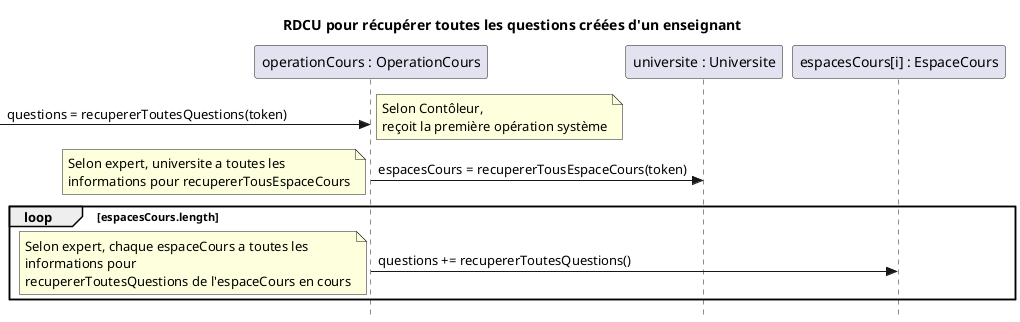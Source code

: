 @startuml recupererTouteQuestion
skinparam style strictuml
skinparam defaultfontname Verdana
title RDCU pour récupérer toutes les questions créées d'un enseignant
participant "operationCours : OperationCours" as opCours
participant "universite : Universite" as universite
participant "espacesCours[i] : EspaceCours" as cours

->opCours : questions = recupererToutesQuestions(token)
note left : Selon Contôleur,\nreçoit la première opération système
opCours -> universite : espacesCours = recupererTousEspaceCours(token)
note left : Selon expert, universite a toutes les\ninformations pour recupererTousEspaceCours
loop espacesCours.length
opCours -> cours : questions += recupererToutesQuestions()
note left : Selon expert, chaque espaceCours a toutes les\ninformations pour\nrecupererToutesQuestions de l'espaceCours en cours
end
@enduml

@startuml recupererUneQuestion
skinparam style strictuml
skinparam defaultfontname Verdana
title RDCU pour récupérer une question créée d'un enseignant
participant "operationCours : OperationCours" as opCours
participant "universite : Universite" as universite
participant "espaceCours : EspaceCours" as cours

->opCours : questions = recupererUneQuestion(idEspaceCours, idQuestion)
note left : Selon Contôleur,\nreçoit l'opération système
opCours -> universite : espaceCours = recupererUnEspaceCours(idEspaceCours)
note left : Selon expert, universite a toutes les\ninformations pour recupererUnEspaceCours
opCours -> cours : questions = recupererUneQuestion(IdQuestion)
note left : Selon expert, espaceCours a toutes les\ninformations pour recupererUneQuestion
@enduml